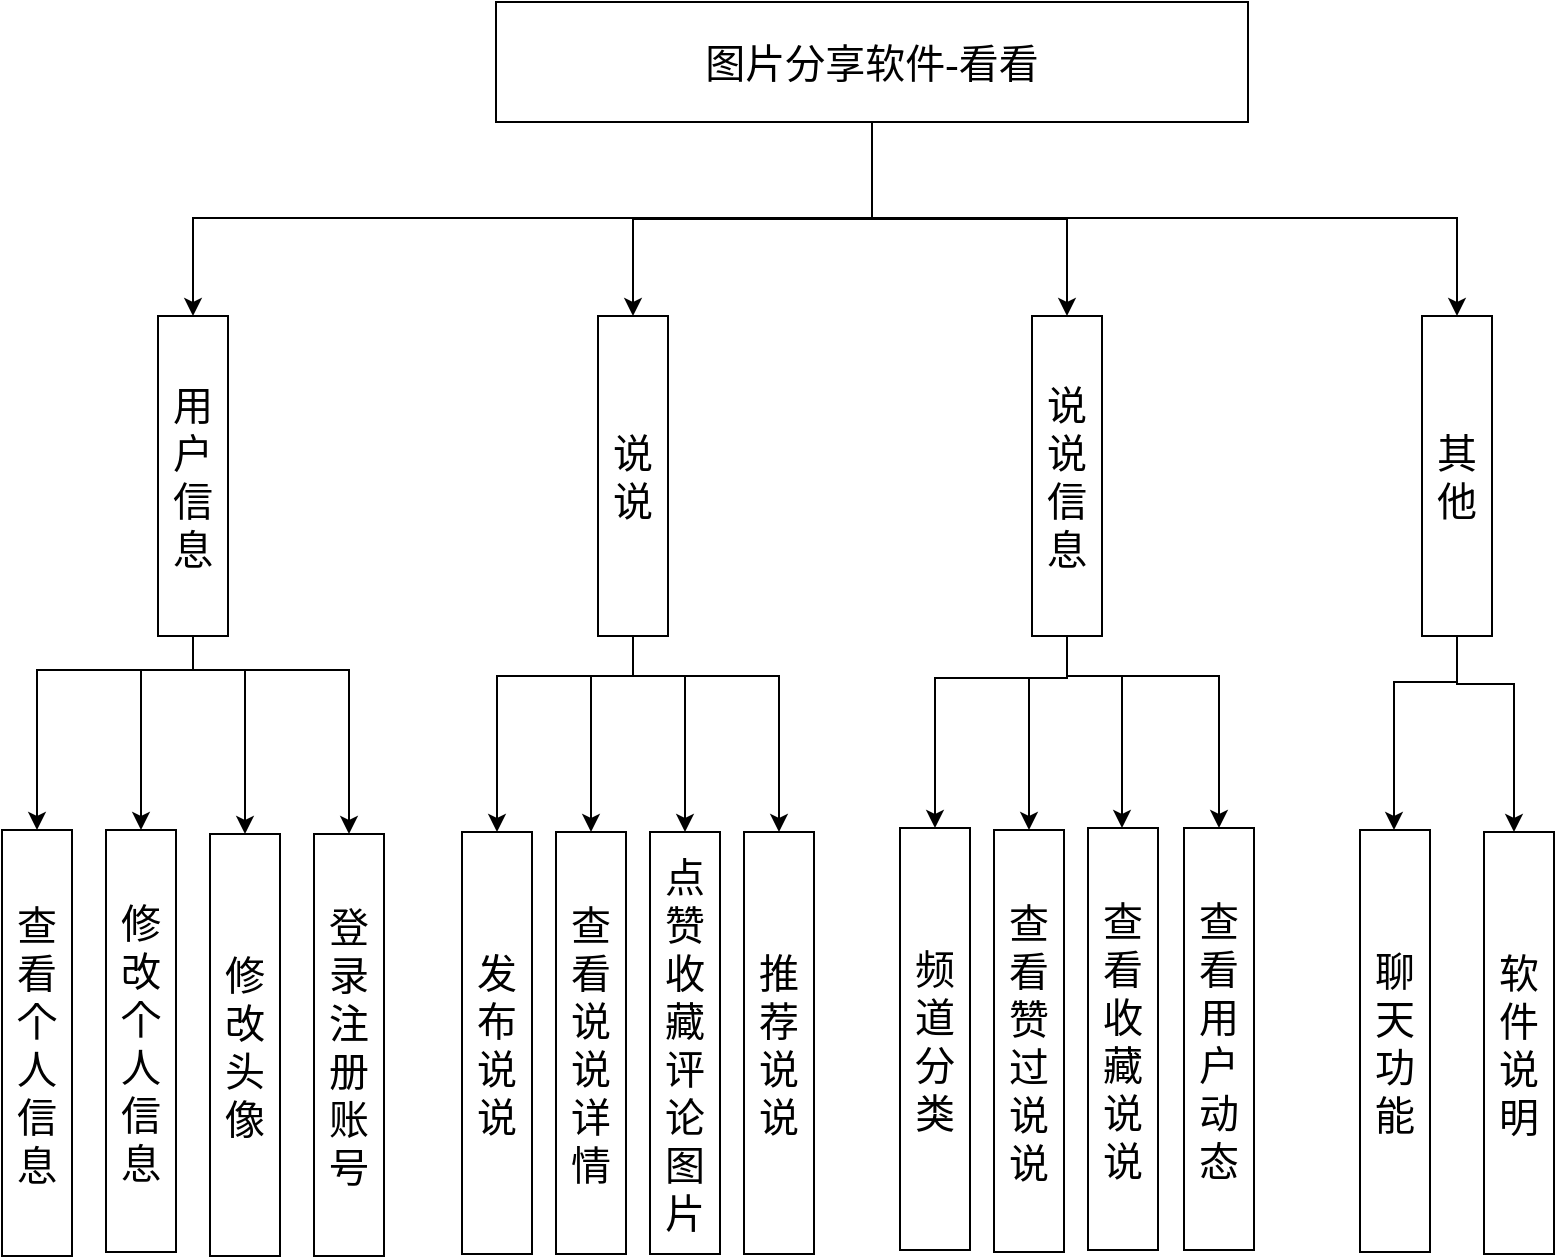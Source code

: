 <mxfile version="15.4.0" type="device"><diagram id="y1e6K2nDuhWdQyxB41-S" name="Page-1"><mxGraphModel dx="1860" dy="1631" grid="0" gridSize="10" guides="1" tooltips="1" connect="1" arrows="1" fold="1" page="0" pageScale="1" pageWidth="850" pageHeight="1100" math="0" shadow="0"><root><mxCell id="0"/><mxCell id="1" parent="0"/><mxCell id="otYmssFUG3ui6I7kaitd-135" style="edgeStyle=orthogonalEdgeStyle;rounded=0;orthogonalLoop=1;jettySize=auto;html=1;entryX=0.5;entryY=0;entryDx=0;entryDy=0;fontFamily=Times New Roman;fontSize=20;startArrow=none;startFill=0;endArrow=classic;endFill=1;strokeWidth=1;verticalAlign=middle;" edge="1" parent="1" source="otYmssFUG3ui6I7kaitd-82" target="otYmssFUG3ui6I7kaitd-84"><mxGeometry relative="1" as="geometry"><Array as="points"><mxPoint x="360" y="-320"/><mxPoint x="21" y="-320"/></Array></mxGeometry></mxCell><mxCell id="otYmssFUG3ui6I7kaitd-136" style="edgeStyle=orthogonalEdgeStyle;rounded=0;orthogonalLoop=1;jettySize=auto;html=1;entryX=0.5;entryY=0;entryDx=0;entryDy=0;fontFamily=Times New Roman;fontSize=20;startArrow=none;startFill=0;endArrow=classic;endFill=1;strokeWidth=1;verticalAlign=middle;" edge="1" parent="1" source="otYmssFUG3ui6I7kaitd-82" target="otYmssFUG3ui6I7kaitd-85"><mxGeometry relative="1" as="geometry"/></mxCell><mxCell id="otYmssFUG3ui6I7kaitd-137" style="edgeStyle=orthogonalEdgeStyle;rounded=0;orthogonalLoop=1;jettySize=auto;html=1;entryX=0.5;entryY=0;entryDx=0;entryDy=0;fontFamily=Times New Roman;fontSize=20;startArrow=none;startFill=0;endArrow=classic;endFill=1;strokeWidth=1;verticalAlign=middle;" edge="1" parent="1" source="otYmssFUG3ui6I7kaitd-82" target="otYmssFUG3ui6I7kaitd-86"><mxGeometry relative="1" as="geometry"/></mxCell><mxCell id="otYmssFUG3ui6I7kaitd-138" style="edgeStyle=orthogonalEdgeStyle;rounded=0;orthogonalLoop=1;jettySize=auto;html=1;entryX=0.5;entryY=0;entryDx=0;entryDy=0;fontFamily=Times New Roman;fontSize=20;startArrow=none;startFill=0;endArrow=classic;endFill=1;strokeWidth=1;verticalAlign=middle;" edge="1" parent="1" source="otYmssFUG3ui6I7kaitd-82" target="otYmssFUG3ui6I7kaitd-87"><mxGeometry relative="1" as="geometry"><Array as="points"><mxPoint x="360" y="-320"/><mxPoint x="653" y="-320"/></Array></mxGeometry></mxCell><mxCell id="otYmssFUG3ui6I7kaitd-82" value="图片分享软件-看看" style="rounded=0;whiteSpace=wrap;html=1;fontFamily=Times New Roman;fontSize=20;verticalAlign=middle;" vertex="1" parent="1"><mxGeometry x="172" y="-428" width="376" height="60" as="geometry"/></mxCell><mxCell id="otYmssFUG3ui6I7kaitd-99" style="edgeStyle=orthogonalEdgeStyle;rounded=0;orthogonalLoop=1;jettySize=auto;html=1;entryX=0.5;entryY=0;entryDx=0;entryDy=0;fontFamily=Times New Roman;fontSize=20;startArrow=none;startFill=0;endArrow=classic;endFill=1;strokeWidth=1;verticalAlign=middle;" edge="1" parent="1" source="otYmssFUG3ui6I7kaitd-84" target="otYmssFUG3ui6I7kaitd-95"><mxGeometry relative="1" as="geometry"><Array as="points"><mxPoint x="21" y="-94"/><mxPoint x="-57" y="-94"/></Array></mxGeometry></mxCell><mxCell id="otYmssFUG3ui6I7kaitd-100" style="edgeStyle=orthogonalEdgeStyle;rounded=0;orthogonalLoop=1;jettySize=auto;html=1;entryX=0.5;entryY=0;entryDx=0;entryDy=0;fontFamily=Times New Roman;fontSize=20;startArrow=none;startFill=0;endArrow=classic;endFill=1;strokeWidth=1;verticalAlign=middle;" edge="1" parent="1" target="otYmssFUG3ui6I7kaitd-96"><mxGeometry relative="1" as="geometry"><mxPoint x="20.5" y="-109" as="sourcePoint"/><mxPoint x="-5.5" y="-66" as="targetPoint"/><Array as="points"><mxPoint x="21" y="-94"/><mxPoint x="-5" y="-94"/></Array></mxGeometry></mxCell><mxCell id="otYmssFUG3ui6I7kaitd-102" style="edgeStyle=orthogonalEdgeStyle;rounded=0;orthogonalLoop=1;jettySize=auto;html=1;entryX=0.5;entryY=0;entryDx=0;entryDy=0;fontFamily=Times New Roman;fontSize=20;startArrow=none;startFill=0;endArrow=classic;endFill=1;strokeWidth=1;verticalAlign=middle;" edge="1" parent="1" source="otYmssFUG3ui6I7kaitd-84" target="otYmssFUG3ui6I7kaitd-98"><mxGeometry relative="1" as="geometry"><Array as="points"><mxPoint x="21" y="-94"/><mxPoint x="99" y="-94"/></Array></mxGeometry></mxCell><mxCell id="otYmssFUG3ui6I7kaitd-105" style="edgeStyle=orthogonalEdgeStyle;rounded=0;orthogonalLoop=1;jettySize=auto;html=1;entryX=0.5;entryY=0;entryDx=0;entryDy=0;fontFamily=Times New Roman;fontSize=20;startArrow=none;startFill=0;endArrow=classic;endFill=1;strokeWidth=1;verticalAlign=middle;" edge="1" parent="1" source="otYmssFUG3ui6I7kaitd-84" target="otYmssFUG3ui6I7kaitd-97"><mxGeometry relative="1" as="geometry"><Array as="points"><mxPoint x="21" y="-94"/><mxPoint x="47" y="-94"/></Array></mxGeometry></mxCell><mxCell id="otYmssFUG3ui6I7kaitd-84" value="用户信息" style="rounded=0;whiteSpace=wrap;html=1;fontFamily=Times New Roman;fontSize=20;verticalAlign=middle;align=center;" vertex="1" parent="1"><mxGeometry x="3" y="-271" width="35" height="160" as="geometry"/></mxCell><mxCell id="otYmssFUG3ui6I7kaitd-115" style="edgeStyle=orthogonalEdgeStyle;rounded=0;orthogonalLoop=1;jettySize=auto;html=1;entryX=0.5;entryY=0;entryDx=0;entryDy=0;fontFamily=Times New Roman;fontSize=20;startArrow=none;startFill=0;endArrow=classic;endFill=1;strokeWidth=1;verticalAlign=middle;" edge="1" parent="1" source="otYmssFUG3ui6I7kaitd-85" target="otYmssFUG3ui6I7kaitd-107"><mxGeometry relative="1" as="geometry"><Array as="points"><mxPoint x="241" y="-91"/><mxPoint x="220" y="-91"/></Array></mxGeometry></mxCell><mxCell id="otYmssFUG3ui6I7kaitd-117" style="edgeStyle=orthogonalEdgeStyle;rounded=0;orthogonalLoop=1;jettySize=auto;html=1;entryX=0.5;entryY=0;entryDx=0;entryDy=0;fontFamily=Times New Roman;fontSize=20;startArrow=none;startFill=0;endArrow=classic;endFill=1;strokeWidth=1;verticalAlign=middle;" edge="1" parent="1" source="otYmssFUG3ui6I7kaitd-85" target="otYmssFUG3ui6I7kaitd-106"><mxGeometry relative="1" as="geometry"><Array as="points"><mxPoint x="241" y="-91"/><mxPoint x="173" y="-91"/></Array></mxGeometry></mxCell><mxCell id="otYmssFUG3ui6I7kaitd-119" style="edgeStyle=orthogonalEdgeStyle;rounded=0;orthogonalLoop=1;jettySize=auto;html=1;entryX=0.5;entryY=0;entryDx=0;entryDy=0;fontFamily=Times New Roman;fontSize=20;startArrow=none;startFill=0;endArrow=classic;endFill=1;strokeWidth=1;verticalAlign=middle;" edge="1" parent="1" source="otYmssFUG3ui6I7kaitd-85" target="otYmssFUG3ui6I7kaitd-108"><mxGeometry relative="1" as="geometry"><Array as="points"><mxPoint x="241" y="-91"/><mxPoint x="267" y="-91"/></Array></mxGeometry></mxCell><mxCell id="otYmssFUG3ui6I7kaitd-120" style="edgeStyle=orthogonalEdgeStyle;rounded=0;orthogonalLoop=1;jettySize=auto;html=1;entryX=0.5;entryY=0;entryDx=0;entryDy=0;fontFamily=Times New Roman;fontSize=20;startArrow=none;startFill=0;endArrow=classic;endFill=1;strokeWidth=1;verticalAlign=middle;" edge="1" parent="1" source="otYmssFUG3ui6I7kaitd-85" target="otYmssFUG3ui6I7kaitd-112"><mxGeometry relative="1" as="geometry"><Array as="points"><mxPoint x="241" y="-91"/><mxPoint x="314" y="-91"/></Array></mxGeometry></mxCell><mxCell id="otYmssFUG3ui6I7kaitd-85" value="说说" style="rounded=0;whiteSpace=wrap;html=1;fontFamily=Times New Roman;fontSize=20;verticalAlign=middle;align=center;" vertex="1" parent="1"><mxGeometry x="223" y="-271" width="35" height="160" as="geometry"/></mxCell><mxCell id="otYmssFUG3ui6I7kaitd-126" style="edgeStyle=orthogonalEdgeStyle;rounded=0;orthogonalLoop=1;jettySize=auto;html=1;entryX=0.5;entryY=0;entryDx=0;entryDy=0;fontFamily=Times New Roman;fontSize=20;startArrow=none;startFill=0;endArrow=classic;endFill=1;strokeWidth=1;verticalAlign=middle;" edge="1" parent="1" source="otYmssFUG3ui6I7kaitd-86" target="otYmssFUG3ui6I7kaitd-122"><mxGeometry relative="1" as="geometry"><Array as="points"><mxPoint x="458" y="-90"/><mxPoint x="392" y="-90"/></Array></mxGeometry></mxCell><mxCell id="otYmssFUG3ui6I7kaitd-127" style="edgeStyle=orthogonalEdgeStyle;rounded=0;orthogonalLoop=1;jettySize=auto;html=1;entryX=0.5;entryY=0;entryDx=0;entryDy=0;fontFamily=Times New Roman;fontSize=20;startArrow=none;startFill=0;endArrow=classic;endFill=1;strokeWidth=1;verticalAlign=middle;" edge="1" parent="1" source="otYmssFUG3ui6I7kaitd-86" target="otYmssFUG3ui6I7kaitd-123"><mxGeometry relative="1" as="geometry"><Array as="points"><mxPoint x="458" y="-90"/><mxPoint x="439" y="-90"/></Array></mxGeometry></mxCell><mxCell id="otYmssFUG3ui6I7kaitd-128" style="edgeStyle=orthogonalEdgeStyle;rounded=0;orthogonalLoop=1;jettySize=auto;html=1;fontFamily=Times New Roman;fontSize=20;startArrow=none;startFill=0;endArrow=classic;endFill=1;strokeWidth=1;verticalAlign=middle;" edge="1" parent="1" source="otYmssFUG3ui6I7kaitd-86" target="otYmssFUG3ui6I7kaitd-124"><mxGeometry relative="1" as="geometry"><Array as="points"><mxPoint x="458" y="-91"/><mxPoint x="485" y="-91"/></Array></mxGeometry></mxCell><mxCell id="otYmssFUG3ui6I7kaitd-129" style="edgeStyle=orthogonalEdgeStyle;rounded=0;orthogonalLoop=1;jettySize=auto;html=1;entryX=0.5;entryY=0;entryDx=0;entryDy=0;fontFamily=Times New Roman;fontSize=20;startArrow=none;startFill=0;endArrow=classic;endFill=1;strokeWidth=1;verticalAlign=middle;" edge="1" parent="1" source="otYmssFUG3ui6I7kaitd-86" target="otYmssFUG3ui6I7kaitd-125"><mxGeometry relative="1" as="geometry"><Array as="points"><mxPoint x="458" y="-91"/><mxPoint x="534" y="-91"/></Array></mxGeometry></mxCell><mxCell id="otYmssFUG3ui6I7kaitd-86" value="说说信息&lt;span style=&quot;color: rgba(0 , 0 , 0 , 0) ; font-family: monospace ; font-size: 0px&quot;&gt;%3CmxGraphModel%3E%3Croot%3E%3CmxCell%20id%3D%220%22%2F%3E%3CmxCell%20id%3D%221%22%20parent%3D%220%22%2F%3E%3CmxCell%20id%3D%222%22%20value%3D%22%E8%AF%B4%E8%AF%B4%22%20style%3D%22rounded%3D0%3BwhiteSpace%3Dwrap%3Bhtml%3D1%3BfontFamily%3DTimes%20New%20Roman%3BfontSize%3D20%3BverticalAlign%3Dmiddle%3Balign%3Dcenter%3B%22%20vertex%3D%221%22%20parent%3D%221%22%3E%3CmxGeometry%20x%3D%22244%22%20y%3D%22-278%22%20width%3D%2235%22%20height%3D%22160%22%20as%3D%22geometry%22%2F%3E%3C%2FmxCell%3E%3C%2Froot%3E%3C%2FmxGraphModel%3E&lt;/span&gt;" style="rounded=0;whiteSpace=wrap;html=1;fontFamily=Times New Roman;fontSize=20;verticalAlign=middle;align=center;" vertex="1" parent="1"><mxGeometry x="440" y="-271" width="35" height="160" as="geometry"/></mxCell><mxCell id="otYmssFUG3ui6I7kaitd-133" style="edgeStyle=orthogonalEdgeStyle;rounded=0;orthogonalLoop=1;jettySize=auto;html=1;fontFamily=Times New Roman;fontSize=20;startArrow=none;startFill=0;endArrow=classic;endFill=1;strokeWidth=1;verticalAlign=middle;" edge="1" parent="1" source="otYmssFUG3ui6I7kaitd-87" target="otYmssFUG3ui6I7kaitd-131"><mxGeometry relative="1" as="geometry"><Array as="points"><mxPoint x="653" y="-88"/><mxPoint x="621" y="-88"/></Array></mxGeometry></mxCell><mxCell id="otYmssFUG3ui6I7kaitd-134" style="edgeStyle=orthogonalEdgeStyle;rounded=0;orthogonalLoop=1;jettySize=auto;html=1;fontFamily=Times New Roman;fontSize=20;startArrow=none;startFill=0;endArrow=classic;endFill=1;strokeWidth=1;verticalAlign=middle;" edge="1" parent="1" source="otYmssFUG3ui6I7kaitd-87" target="otYmssFUG3ui6I7kaitd-132"><mxGeometry relative="1" as="geometry"><Array as="points"><mxPoint x="653" y="-87"/><mxPoint x="681" y="-87"/></Array></mxGeometry></mxCell><mxCell id="otYmssFUG3ui6I7kaitd-87" value="其他" style="rounded=0;whiteSpace=wrap;html=1;fontFamily=Times New Roman;fontSize=20;verticalAlign=middle;align=center;" vertex="1" parent="1"><mxGeometry x="635" y="-271" width="35" height="160" as="geometry"/></mxCell><mxCell id="otYmssFUG3ui6I7kaitd-95" value="查看个人信息" style="rounded=0;whiteSpace=wrap;html=1;fontFamily=Times New Roman;fontSize=20;verticalAlign=middle;align=center;" vertex="1" parent="1"><mxGeometry x="-75" y="-14" width="35" height="213" as="geometry"/></mxCell><mxCell id="otYmssFUG3ui6I7kaitd-96" value="修改个人信息" style="rounded=0;whiteSpace=wrap;html=1;fontFamily=Times New Roman;fontSize=20;verticalAlign=middle;align=center;" vertex="1" parent="1"><mxGeometry x="-23" y="-14" width="35" height="211" as="geometry"/></mxCell><mxCell id="otYmssFUG3ui6I7kaitd-97" value="修改头像" style="rounded=0;whiteSpace=wrap;html=1;fontFamily=Times New Roman;fontSize=20;verticalAlign=middle;align=center;" vertex="1" parent="1"><mxGeometry x="29" y="-12" width="35" height="211" as="geometry"/></mxCell><mxCell id="otYmssFUG3ui6I7kaitd-98" value="登录注册账号" style="rounded=0;whiteSpace=wrap;html=1;fontFamily=Times New Roman;fontSize=20;verticalAlign=middle;align=center;" vertex="1" parent="1"><mxGeometry x="81" y="-12" width="35" height="211" as="geometry"/></mxCell><mxCell id="otYmssFUG3ui6I7kaitd-106" value="发布说说" style="rounded=0;whiteSpace=wrap;html=1;fontFamily=Times New Roman;fontSize=20;verticalAlign=middle;align=center;" vertex="1" parent="1"><mxGeometry x="155" y="-13" width="35" height="211" as="geometry"/></mxCell><mxCell id="otYmssFUG3ui6I7kaitd-107" value="查看说说详情" style="rounded=0;whiteSpace=wrap;html=1;fontFamily=Times New Roman;fontSize=20;verticalAlign=middle;align=center;" vertex="1" parent="1"><mxGeometry x="202" y="-13" width="35" height="211" as="geometry"/></mxCell><mxCell id="otYmssFUG3ui6I7kaitd-108" value="点赞收藏评论图片" style="rounded=0;whiteSpace=wrap;html=1;fontFamily=Times New Roman;fontSize=20;verticalAlign=middle;align=center;" vertex="1" parent="1"><mxGeometry x="249" y="-13" width="35" height="211" as="geometry"/></mxCell><mxCell id="otYmssFUG3ui6I7kaitd-112" value="推荐说说" style="rounded=0;whiteSpace=wrap;html=1;fontFamily=Times New Roman;fontSize=20;verticalAlign=middle;align=center;" vertex="1" parent="1"><mxGeometry x="296" y="-13" width="35" height="211" as="geometry"/></mxCell><mxCell id="otYmssFUG3ui6I7kaitd-122" value="频道分类" style="rounded=0;whiteSpace=wrap;html=1;fontFamily=Times New Roman;fontSize=20;verticalAlign=middle;align=center;" vertex="1" parent="1"><mxGeometry x="374" y="-15" width="35" height="211" as="geometry"/></mxCell><mxCell id="otYmssFUG3ui6I7kaitd-123" value="查看赞过说说" style="rounded=0;whiteSpace=wrap;html=1;fontFamily=Times New Roman;fontSize=20;verticalAlign=middle;align=center;" vertex="1" parent="1"><mxGeometry x="421" y="-14" width="35" height="211" as="geometry"/></mxCell><mxCell id="otYmssFUG3ui6I7kaitd-124" value="查看收藏说说" style="rounded=0;whiteSpace=wrap;html=1;fontFamily=Times New Roman;fontSize=20;verticalAlign=middle;align=center;" vertex="1" parent="1"><mxGeometry x="468" y="-15" width="35" height="211" as="geometry"/></mxCell><mxCell id="otYmssFUG3ui6I7kaitd-125" value="查看用户动态" style="rounded=0;whiteSpace=wrap;html=1;fontFamily=Times New Roman;fontSize=20;verticalAlign=middle;align=center;" vertex="1" parent="1"><mxGeometry x="516" y="-15" width="35" height="211" as="geometry"/></mxCell><mxCell id="otYmssFUG3ui6I7kaitd-131" value="聊天功能" style="rounded=0;whiteSpace=wrap;html=1;fontFamily=Times New Roman;fontSize=20;verticalAlign=middle;align=center;" vertex="1" parent="1"><mxGeometry x="604" y="-14" width="35" height="211" as="geometry"/></mxCell><mxCell id="otYmssFUG3ui6I7kaitd-132" value="软件说明" style="rounded=0;whiteSpace=wrap;html=1;fontFamily=Times New Roman;fontSize=20;verticalAlign=middle;align=center;" vertex="1" parent="1"><mxGeometry x="666" y="-13" width="35" height="211" as="geometry"/></mxCell></root></mxGraphModel></diagram></mxfile>